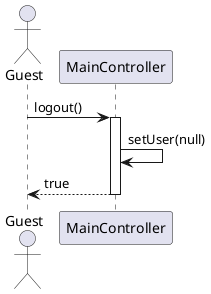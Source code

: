 @startuml
actor "Guest" as guest
participant "MainController" as app

guest -> app : logout()
activate app

app -> app : setUser(null)

return true

@enduml